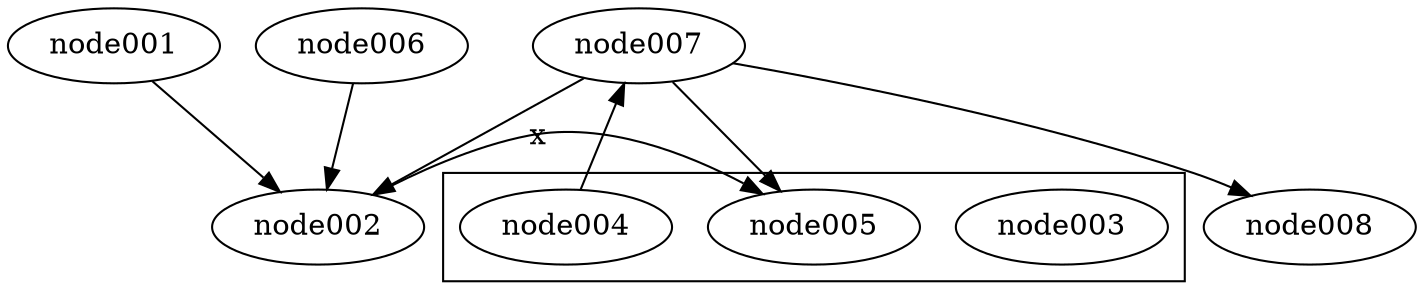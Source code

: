 # See issue #65. Viz.js would crash when calling gvFreeLayout() for this graph.
digraph g {
node001->node002;
subgraph cluster1 {
    node003;
    node004;
    node005;
}
node006->node002;
node007->node005;
node007->node002;
node007->node008;
node002->node005[label="x"];
node004->node007;
}